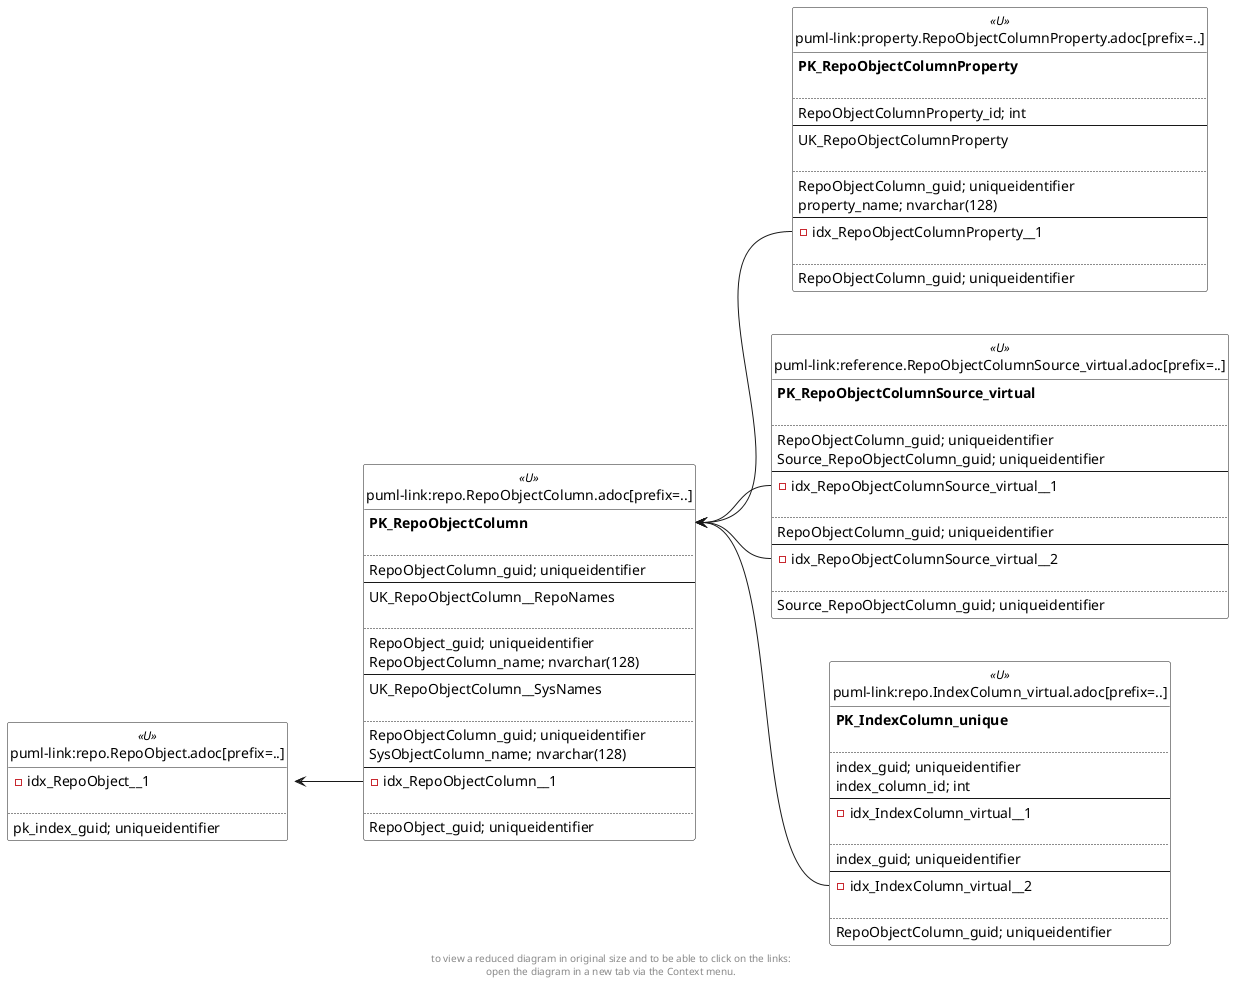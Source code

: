 @startuml
left to right direction
'top to bottom direction
hide circle
'avoide "." issues:
set namespaceSeparator none


skinparam class {
  BackgroundColor White
  BackgroundColor<<FN>> Yellow
  BackgroundColor<<FS>> Yellow
  BackgroundColor<<FT>> LightGray
  BackgroundColor<<IF>> Yellow
  BackgroundColor<<IS>> Yellow
  BackgroundColor<<P>> Aqua
  BackgroundColor<<PC>> Aqua
  BackgroundColor<<SN>> Yellow
  BackgroundColor<<SO>> SlateBlue
  BackgroundColor<<TF>> LightGray
  BackgroundColor<<TR>> Tomato
  BackgroundColor<<U>> White
  BackgroundColor<<V>> WhiteSmoke
  BackgroundColor<<X>> Aqua
}


entity "puml-link:property.RepoObjectColumnProperty.adoc[prefix=..]" as property.RepoObjectColumnProperty << U >> {
**PK_RepoObjectColumnProperty**

..
RepoObjectColumnProperty_id; int
--
UK_RepoObjectColumnProperty

..
RepoObjectColumn_guid; uniqueidentifier
property_name; nvarchar(128)
--
- idx_RepoObjectColumnProperty__1

..
RepoObjectColumn_guid; uniqueidentifier
}

entity "puml-link:reference.RepoObjectColumnSource_virtual.adoc[prefix=..]" as reference.RepoObjectColumnSource_virtual << U >> {
**PK_RepoObjectColumnSource_virtual**

..
RepoObjectColumn_guid; uniqueidentifier
Source_RepoObjectColumn_guid; uniqueidentifier
--
- idx_RepoObjectColumnSource_virtual__1

..
RepoObjectColumn_guid; uniqueidentifier
--
- idx_RepoObjectColumnSource_virtual__2

..
Source_RepoObjectColumn_guid; uniqueidentifier
}

entity "puml-link:repo.IndexColumn_virtual.adoc[prefix=..]" as repo.IndexColumn_virtual << U >> {
**PK_IndexColumn_unique**

..
index_guid; uniqueidentifier
index_column_id; int
--
- idx_IndexColumn_virtual__1

..
index_guid; uniqueidentifier
--
- idx_IndexColumn_virtual__2

..
RepoObjectColumn_guid; uniqueidentifier
}

entity "puml-link:repo.RepoObject.adoc[prefix=..]" as repo.RepoObject << U >> {
- idx_RepoObject__1

..
pk_index_guid; uniqueidentifier
}

entity "puml-link:repo.RepoObjectColumn.adoc[prefix=..]" as repo.RepoObjectColumn << U >> {
**PK_RepoObjectColumn**

..
RepoObjectColumn_guid; uniqueidentifier
--
UK_RepoObjectColumn__RepoNames

..
RepoObject_guid; uniqueidentifier
RepoObjectColumn_name; nvarchar(128)
--
UK_RepoObjectColumn__SysNames

..
RepoObjectColumn_guid; uniqueidentifier
SysObjectColumn_name; nvarchar(128)
--
- idx_RepoObjectColumn__1

..
RepoObject_guid; uniqueidentifier
}

repo.RepoObject::PK_RepoObject <-- repo.RepoObjectColumn::idx_RepoObjectColumn__1
repo.RepoObjectColumn::PK_RepoObjectColumn <-- property.RepoObjectColumnProperty::idx_RepoObjectColumnProperty__1
repo.RepoObjectColumn::PK_RepoObjectColumn <-- reference.RepoObjectColumnSource_virtual::idx_RepoObjectColumnSource_virtual__1
repo.RepoObjectColumn::PK_RepoObjectColumn <-- reference.RepoObjectColumnSource_virtual::idx_RepoObjectColumnSource_virtual__2
repo.RepoObjectColumn::PK_RepoObjectColumn <-- repo.IndexColumn_virtual::idx_IndexColumn_virtual__2
footer
to view a reduced diagram in original size and to be able to click on the links:
open the diagram in a new tab via the Context menu.
end footer

@enduml


